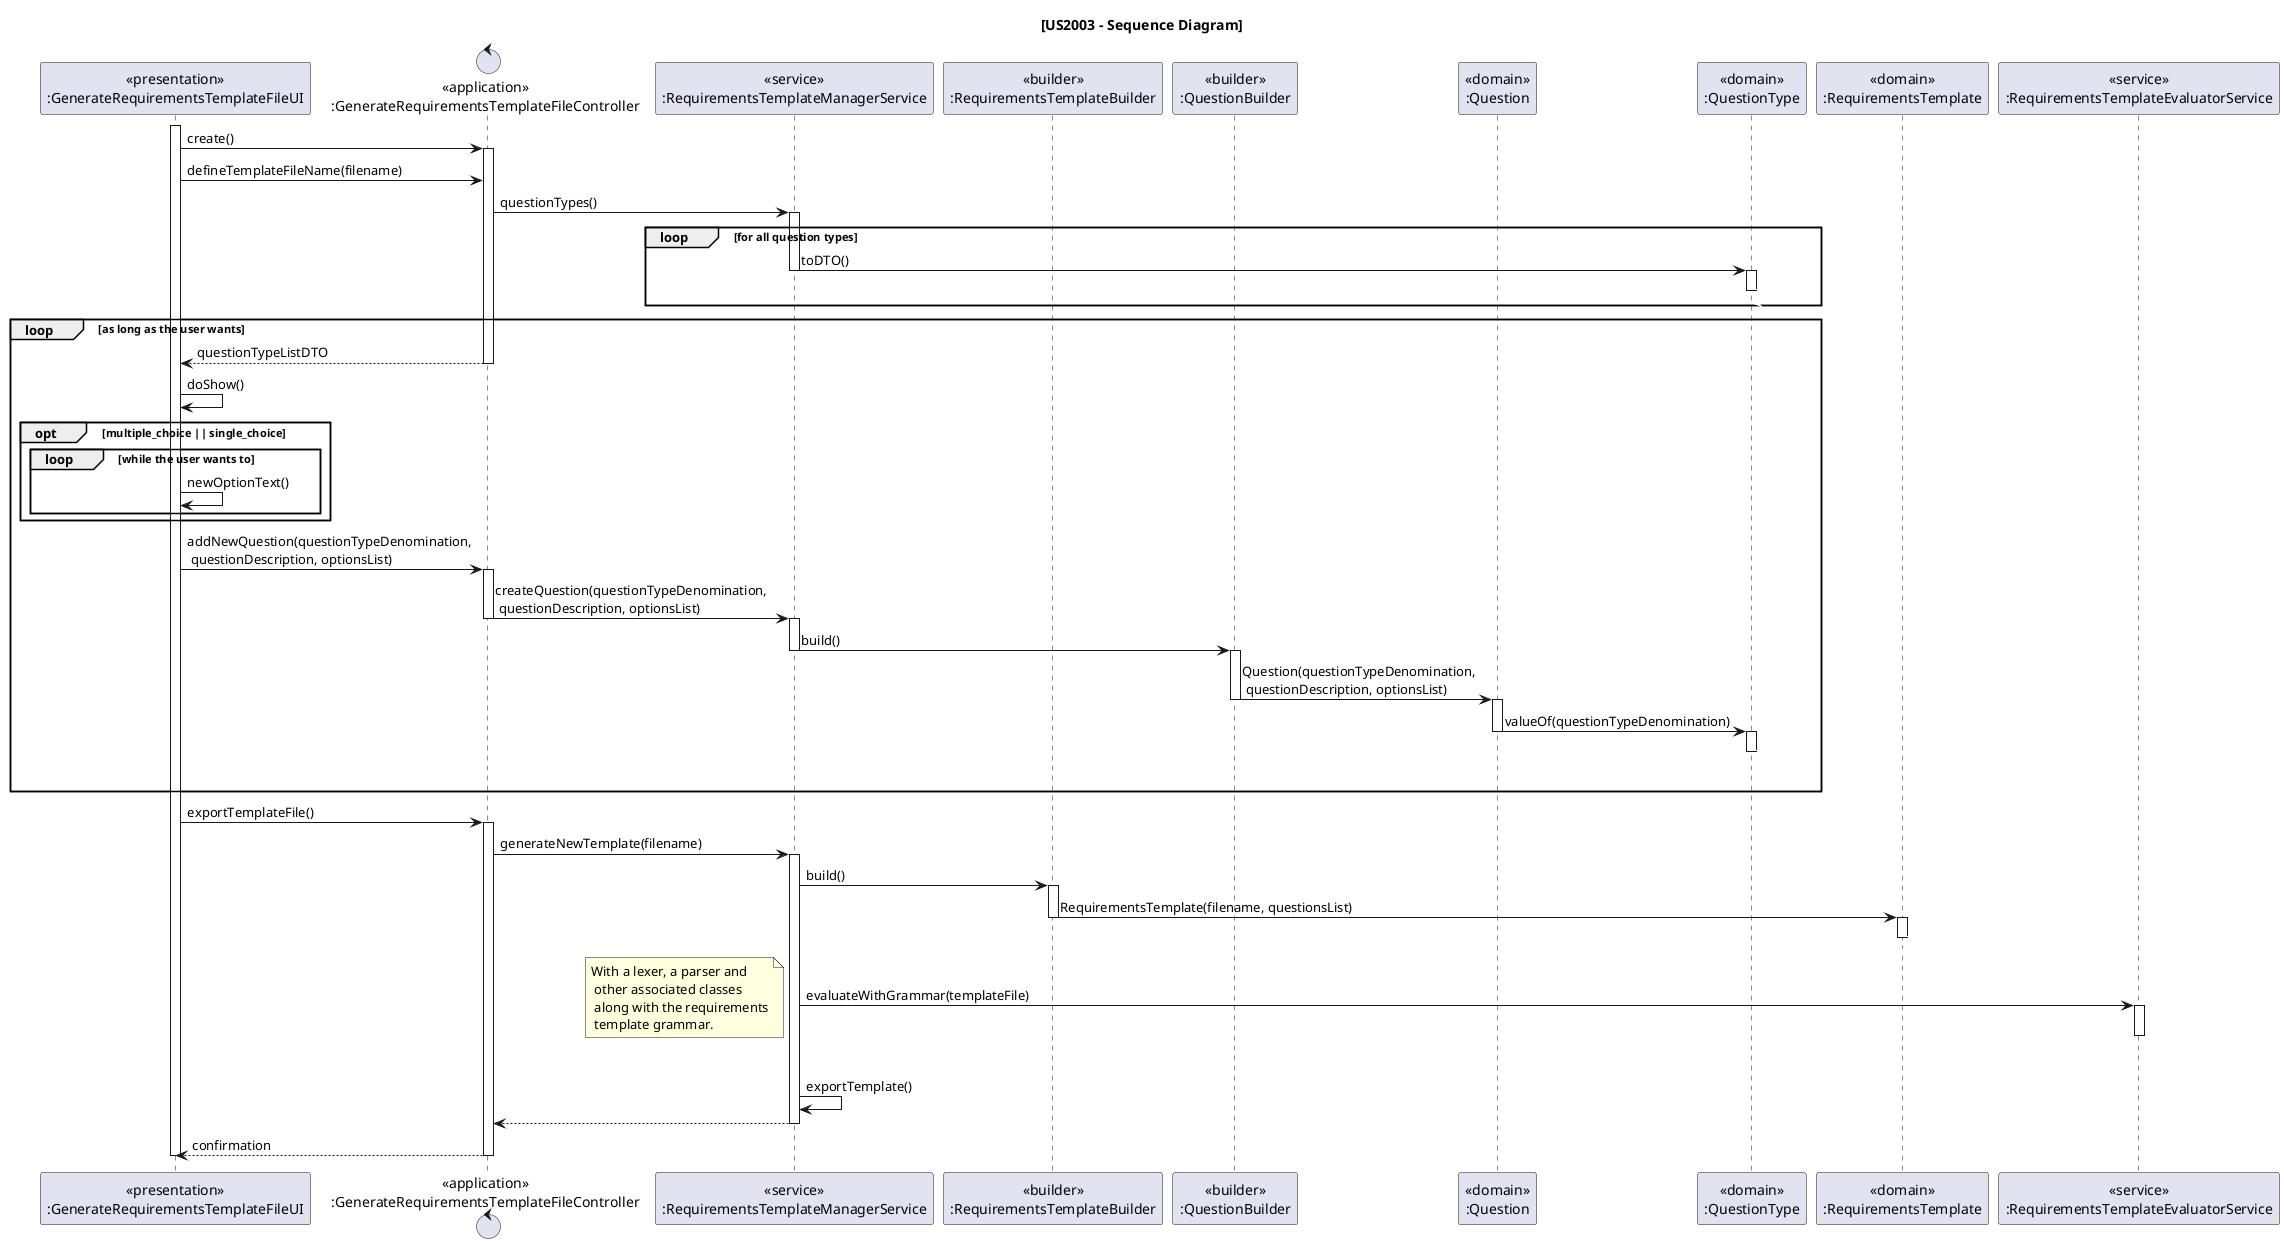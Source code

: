 @startuml US2003_SD

title [US2003 - Sequence Diagram]

participant "<<presentation>>\n:GenerateRequirementsTemplateFileUI" as UI
control "<<application>>\n:GenerateRequirementsTemplateFileController" as CTRL
participant "<<service>>\n:RequirementsTemplateManagerService" as Manager
participant "<<builder>>\n:RequirementsTemplateBuilder" as TempBuilder
participant "<<builder>>\n:QuestionBuilder" as QuestionBuilder
participant "<<domain>>\n:Question" as Question
participant "<<domain>>\n:QuestionType" as QuestionType
participant "<<domain>>\n:RequirementsTemplate" as Template
participant "<<service>>\n:RequirementsTemplateEvaluatorService" as TempEvaluator

activate UI


UI -> CTRL : create()
activate CTRL

UI -> CTRL : defineTemplateFileName(filename)

CTRL -> Manager : questionTypes()
activate Manager
    loop for all question types
        Manager -> QuestionType : toDTO()
    deactivate Manager
    activate QuestionType
        QuestionType -[#white]> QuestionType
    deactivate QuestionType
    end loop

loop as long as the user wants

CTRL --> UI : questionTypeListDTO
deactivate CTRL

UI -> UI : doShow()

opt multiple_choice || single_choice
    
    loop while the user wants to
    UI -> UI : newOptionText()
    end loop
end opt

UI -> CTRL : addNewQuestion(questionTypeDenomination,\n questionDescription, optionsList)
activate CTRL


CTRL -> Manager : createQuestion(questionTypeDenomination,\n questionDescription, optionsList)
deactivate CTRL
activate Manager

    Manager -> QuestionBuilder : build()
    deactivate Manager
    activate QuestionBuilder

    QuestionBuilder -> Question: Question(questionTypeDenomination,\n questionDescription, optionsList)
    deactivate QuestionBuilder
    activate Question
        Question -> QuestionType : valueOf(questionTypeDenomination)
        deactivate Question
        activate QuestionType
           QuestionType -[#white]> QuestionType
        deactivate QuestionType
|||
end loop


UI -> CTRL : exportTemplateFile()
activate CTRL

    CTRL -> Manager : generateNewTemplate(filename)
    activate Manager

        Manager -> TempBuilder : build()
    activate TempBuilder

        TempBuilder -> Template : RequirementsTemplate(filename, questionsList)
    deactivate TempBuilder
    activate Template
        Template -[#white]> Template
    deactivate Template

    Manager -> TempEvaluator : evaluateWithGrammar(templateFile)
    note left: With a lexer, a parser and\n other associated classes\n along with the requirements\n template grammar.
    activate TempEvaluator
    deactivate TempEvaluator

    Manager -> Manager : exportTemplate()
    Manager --> CTRL
    deactivate Manager

    CTRL --> UI : confirmation
    deactivate CTRL

deactivate UI

@enduml